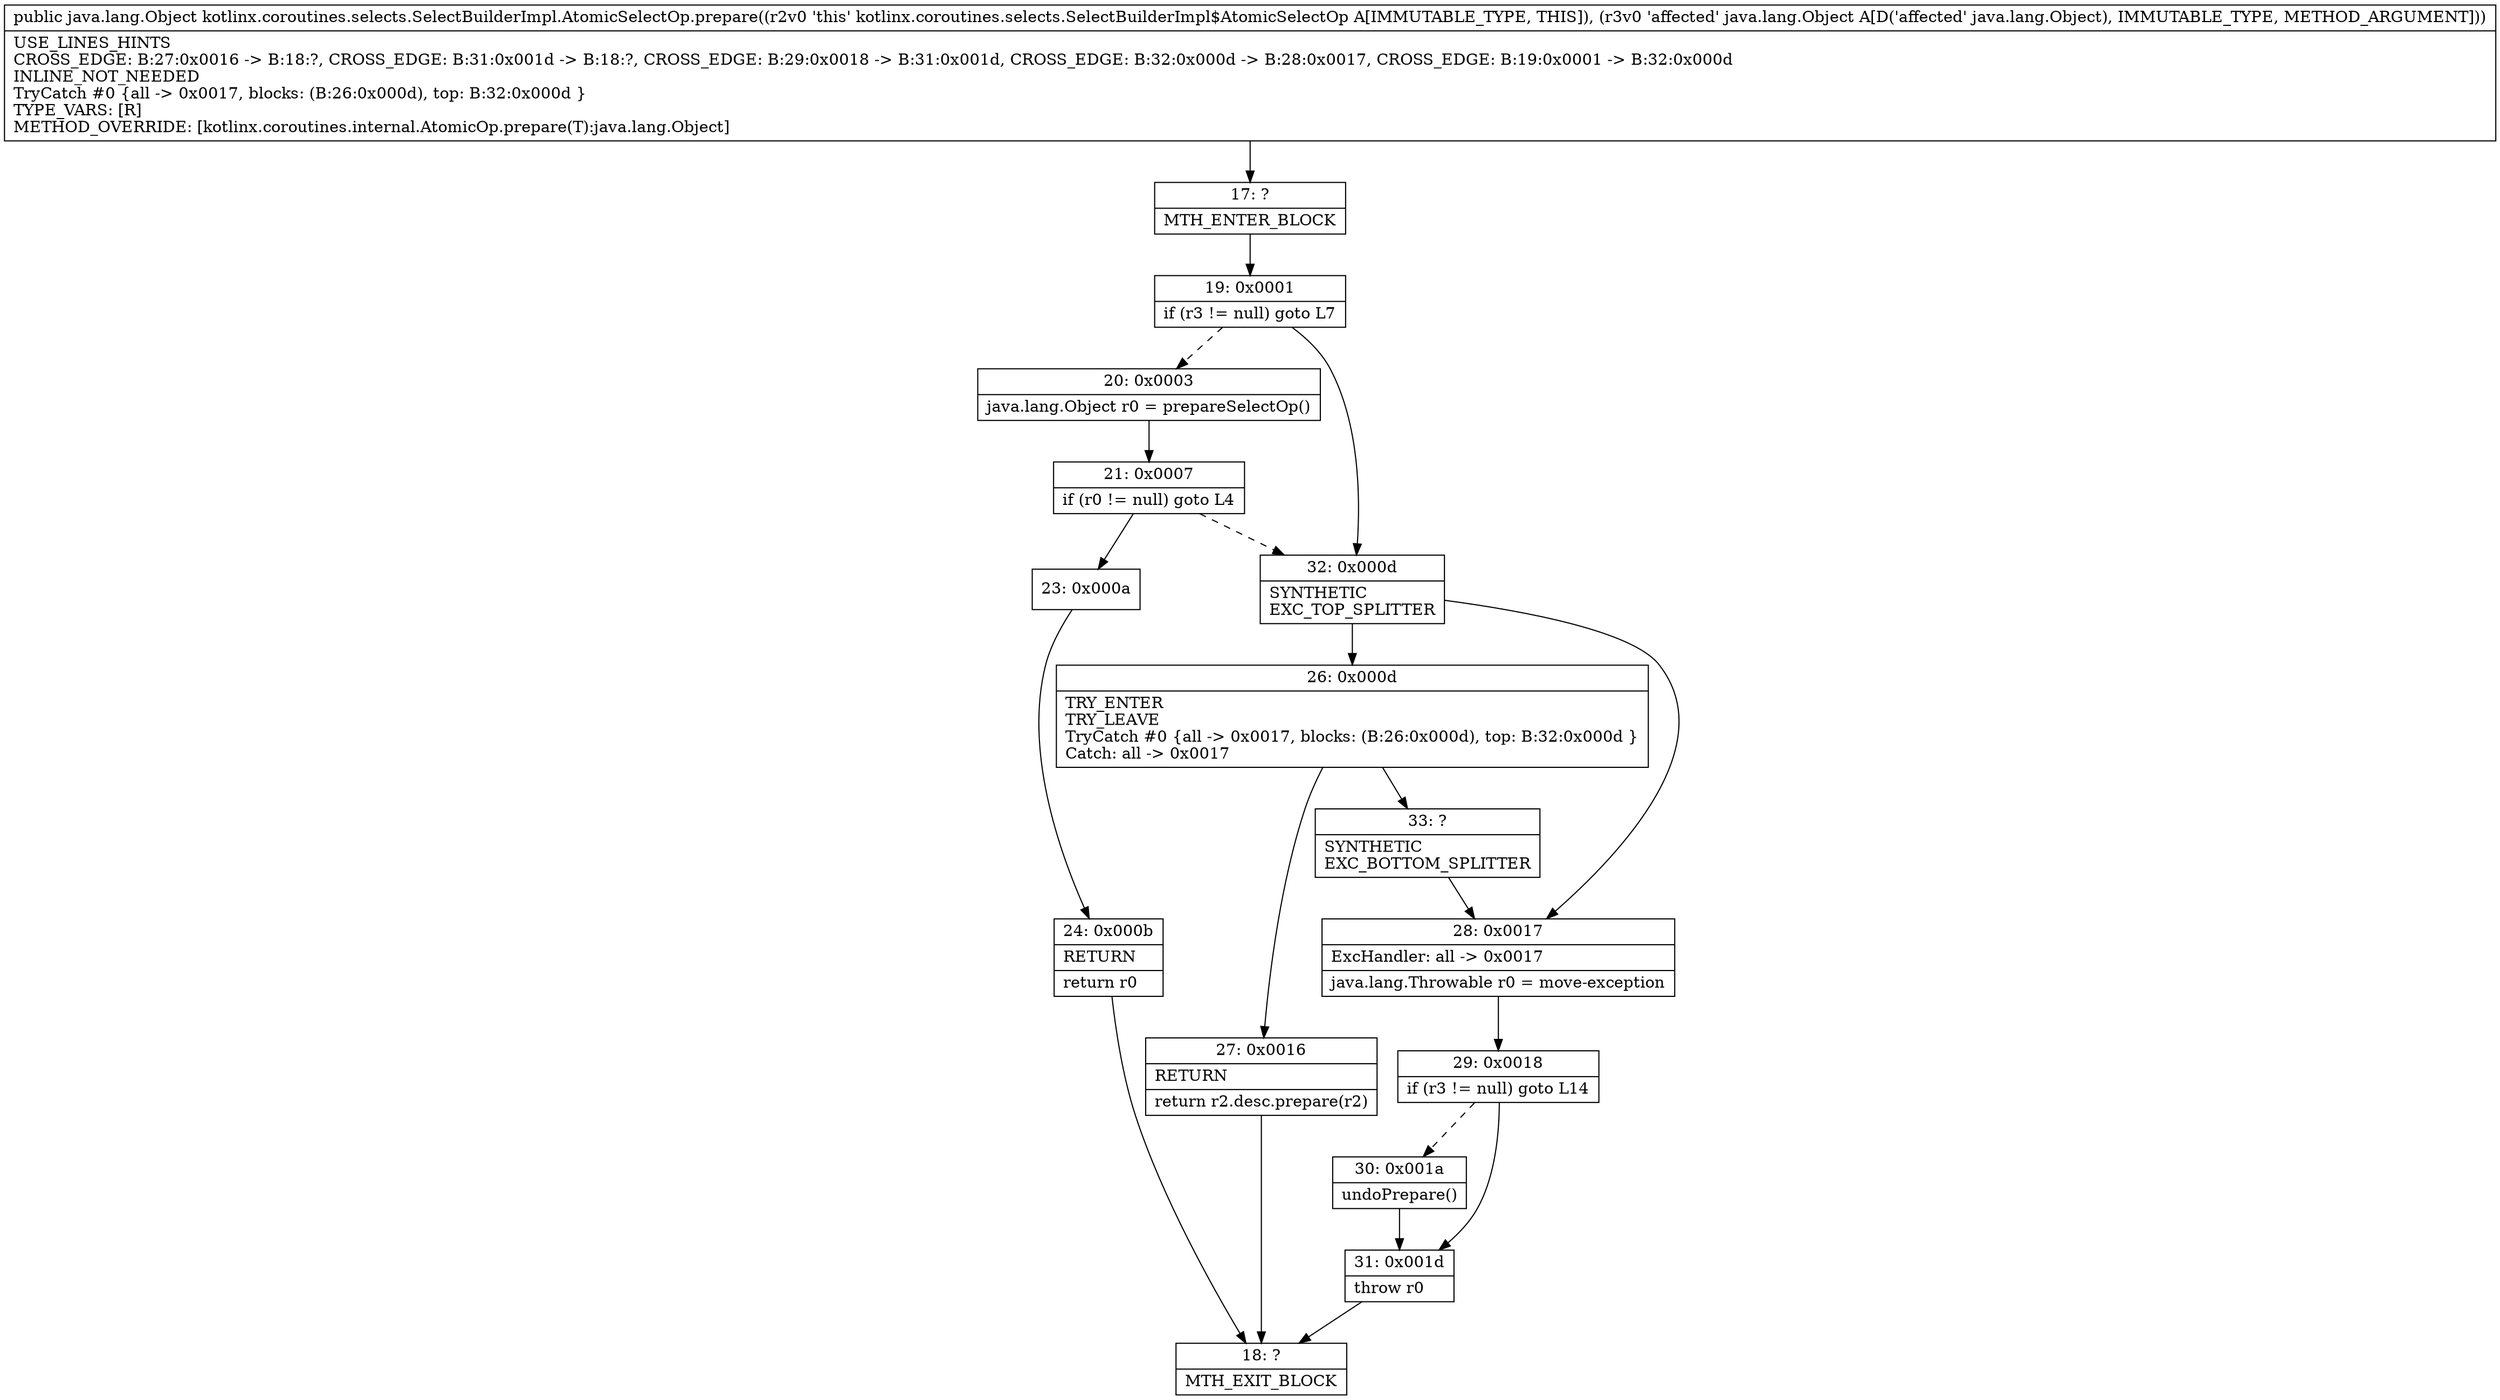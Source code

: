 digraph "CFG forkotlinx.coroutines.selects.SelectBuilderImpl.AtomicSelectOp.prepare(Ljava\/lang\/Object;)Ljava\/lang\/Object;" {
Node_17 [shape=record,label="{17\:\ ?|MTH_ENTER_BLOCK\l}"];
Node_19 [shape=record,label="{19\:\ 0x0001|if (r3 != null) goto L7\l}"];
Node_20 [shape=record,label="{20\:\ 0x0003|java.lang.Object r0 = prepareSelectOp()\l}"];
Node_21 [shape=record,label="{21\:\ 0x0007|if (r0 != null) goto L4\l}"];
Node_23 [shape=record,label="{23\:\ 0x000a}"];
Node_24 [shape=record,label="{24\:\ 0x000b|RETURN\l|return r0\l}"];
Node_18 [shape=record,label="{18\:\ ?|MTH_EXIT_BLOCK\l}"];
Node_32 [shape=record,label="{32\:\ 0x000d|SYNTHETIC\lEXC_TOP_SPLITTER\l}"];
Node_26 [shape=record,label="{26\:\ 0x000d|TRY_ENTER\lTRY_LEAVE\lTryCatch #0 \{all \-\> 0x0017, blocks: (B:26:0x000d), top: B:32:0x000d \}\lCatch: all \-\> 0x0017\l}"];
Node_27 [shape=record,label="{27\:\ 0x0016|RETURN\l|return r2.desc.prepare(r2)\l}"];
Node_33 [shape=record,label="{33\:\ ?|SYNTHETIC\lEXC_BOTTOM_SPLITTER\l}"];
Node_28 [shape=record,label="{28\:\ 0x0017|ExcHandler: all \-\> 0x0017\l|java.lang.Throwable r0 = move\-exception\l}"];
Node_29 [shape=record,label="{29\:\ 0x0018|if (r3 != null) goto L14\l}"];
Node_30 [shape=record,label="{30\:\ 0x001a|undoPrepare()\l}"];
Node_31 [shape=record,label="{31\:\ 0x001d|throw r0\l}"];
MethodNode[shape=record,label="{public java.lang.Object kotlinx.coroutines.selects.SelectBuilderImpl.AtomicSelectOp.prepare((r2v0 'this' kotlinx.coroutines.selects.SelectBuilderImpl$AtomicSelectOp A[IMMUTABLE_TYPE, THIS]), (r3v0 'affected' java.lang.Object A[D('affected' java.lang.Object), IMMUTABLE_TYPE, METHOD_ARGUMENT]))  | USE_LINES_HINTS\lCROSS_EDGE: B:27:0x0016 \-\> B:18:?, CROSS_EDGE: B:31:0x001d \-\> B:18:?, CROSS_EDGE: B:29:0x0018 \-\> B:31:0x001d, CROSS_EDGE: B:32:0x000d \-\> B:28:0x0017, CROSS_EDGE: B:19:0x0001 \-\> B:32:0x000d\lINLINE_NOT_NEEDED\lTryCatch #0 \{all \-\> 0x0017, blocks: (B:26:0x000d), top: B:32:0x000d \}\lTYPE_VARS: [R]\lMETHOD_OVERRIDE: [kotlinx.coroutines.internal.AtomicOp.prepare(T):java.lang.Object]\l}"];
MethodNode -> Node_17;Node_17 -> Node_19;
Node_19 -> Node_20[style=dashed];
Node_19 -> Node_32;
Node_20 -> Node_21;
Node_21 -> Node_23;
Node_21 -> Node_32[style=dashed];
Node_23 -> Node_24;
Node_24 -> Node_18;
Node_32 -> Node_26;
Node_32 -> Node_28;
Node_26 -> Node_27;
Node_26 -> Node_33;
Node_27 -> Node_18;
Node_33 -> Node_28;
Node_28 -> Node_29;
Node_29 -> Node_30[style=dashed];
Node_29 -> Node_31;
Node_30 -> Node_31;
Node_31 -> Node_18;
}

